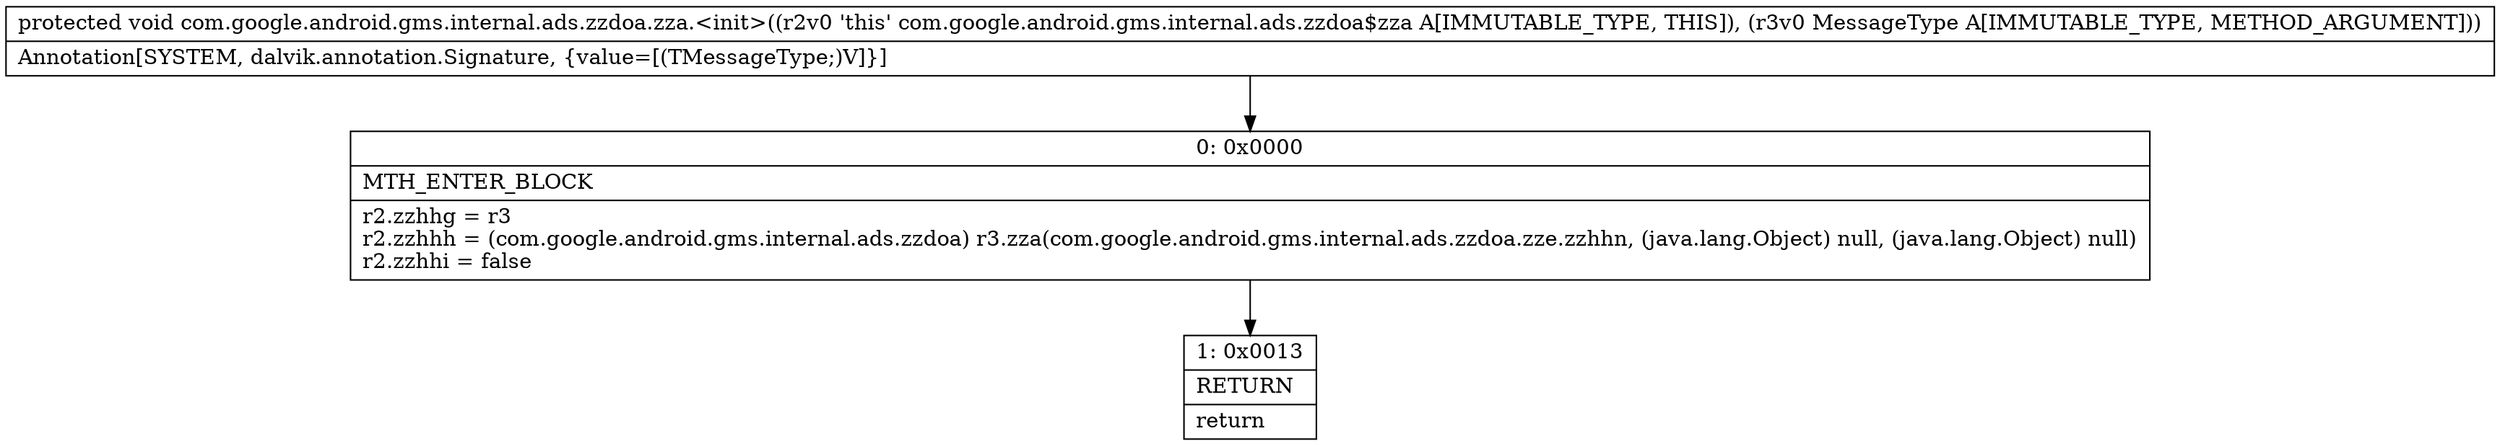digraph "CFG forcom.google.android.gms.internal.ads.zzdoa.zza.\<init\>(Lcom\/google\/android\/gms\/internal\/ads\/zzdoa;)V" {
Node_0 [shape=record,label="{0\:\ 0x0000|MTH_ENTER_BLOCK\l|r2.zzhhg = r3\lr2.zzhhh = (com.google.android.gms.internal.ads.zzdoa) r3.zza(com.google.android.gms.internal.ads.zzdoa.zze.zzhhn, (java.lang.Object) null, (java.lang.Object) null)\lr2.zzhhi = false\l}"];
Node_1 [shape=record,label="{1\:\ 0x0013|RETURN\l|return\l}"];
MethodNode[shape=record,label="{protected void com.google.android.gms.internal.ads.zzdoa.zza.\<init\>((r2v0 'this' com.google.android.gms.internal.ads.zzdoa$zza A[IMMUTABLE_TYPE, THIS]), (r3v0 MessageType A[IMMUTABLE_TYPE, METHOD_ARGUMENT]))  | Annotation[SYSTEM, dalvik.annotation.Signature, \{value=[(TMessageType;)V]\}]\l}"];
MethodNode -> Node_0;
Node_0 -> Node_1;
}

